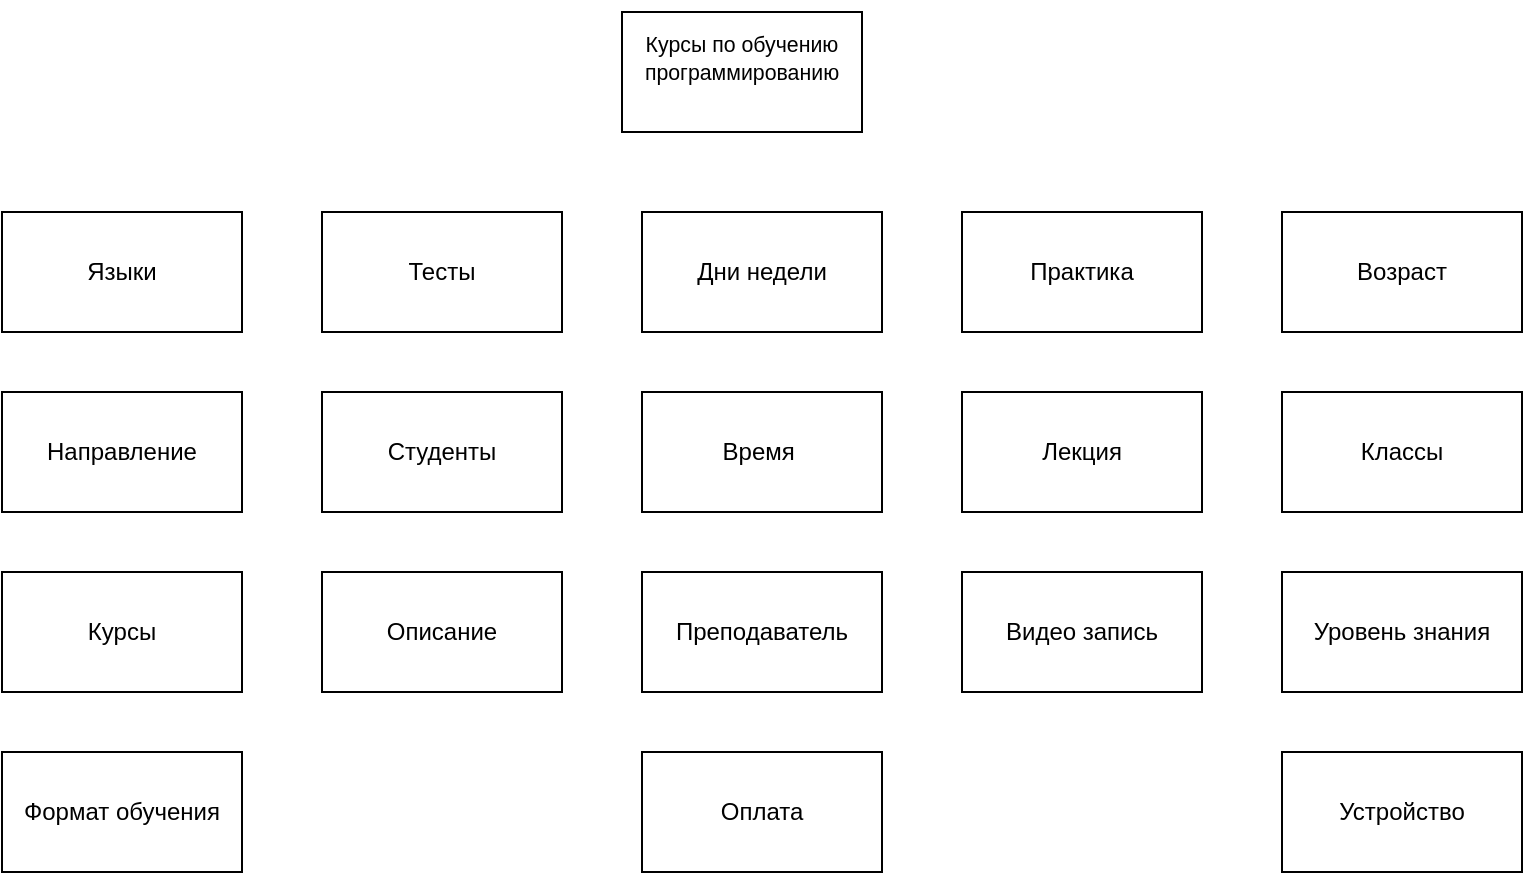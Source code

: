 <mxfile version="22.0.8" type="github">
  <diagram name="Страница — 1" id="vhwWmFYBPfRQbFzPmXqK">
    <mxGraphModel dx="1002" dy="1746" grid="1" gridSize="10" guides="1" tooltips="1" connect="1" arrows="1" fold="1" page="1" pageScale="1" pageWidth="827" pageHeight="1169" math="0" shadow="0">
      <root>
        <mxCell id="0" />
        <mxCell id="1" parent="0" />
        <mxCell id="KTkdDVdYiYah_9VYzPvB-1" value="&#xa;&lt;span data-sheets-userformat=&quot;{&amp;quot;2&amp;quot;:12474,&amp;quot;4&amp;quot;:{&amp;quot;1&amp;quot;:2,&amp;quot;2&amp;quot;:16777215},&amp;quot;6&amp;quot;:{&amp;quot;1&amp;quot;:[{&amp;quot;1&amp;quot;:2,&amp;quot;2&amp;quot;:0,&amp;quot;5&amp;quot;:{&amp;quot;1&amp;quot;:2,&amp;quot;2&amp;quot;:0}},{&amp;quot;1&amp;quot;:0,&amp;quot;2&amp;quot;:0,&amp;quot;3&amp;quot;:3},{&amp;quot;1&amp;quot;:1,&amp;quot;2&amp;quot;:0,&amp;quot;4&amp;quot;:1}]},&amp;quot;7&amp;quot;:{&amp;quot;1&amp;quot;:[{&amp;quot;1&amp;quot;:2,&amp;quot;2&amp;quot;:0,&amp;quot;5&amp;quot;:{&amp;quot;1&amp;quot;:2,&amp;quot;2&amp;quot;:0}},{&amp;quot;1&amp;quot;:0,&amp;quot;2&amp;quot;:0,&amp;quot;3&amp;quot;:3},{&amp;quot;1&amp;quot;:1,&amp;quot;2&amp;quot;:0,&amp;quot;4&amp;quot;:1}]},&amp;quot;8&amp;quot;:{&amp;quot;1&amp;quot;:[{&amp;quot;1&amp;quot;:2,&amp;quot;2&amp;quot;:0,&amp;quot;5&amp;quot;:{&amp;quot;1&amp;quot;:2,&amp;quot;2&amp;quot;:0}},{&amp;quot;1&amp;quot;:0,&amp;quot;2&amp;quot;:0,&amp;quot;3&amp;quot;:3},{&amp;quot;1&amp;quot;:1,&amp;quot;2&amp;quot;:0,&amp;quot;4&amp;quot;:1}]},&amp;quot;10&amp;quot;:2,&amp;quot;15&amp;quot;:&amp;quot;Arial&amp;quot;,&amp;quot;16&amp;quot;:8}&quot; data-sheets-value=&quot;{&amp;quot;1&amp;quot;:2,&amp;quot;2&amp;quot;:&amp;quot;Курсы по обучению программированию&amp;quot;}&quot; style=&quot;font-size:8pt;font-family:Arial;font-style:normal;&quot;&gt;Курсы по обучению программированию&lt;/span&gt;&#xa;&#xa;" style="rounded=0;whiteSpace=wrap;html=1;" vertex="1" parent="1">
          <mxGeometry x="350" y="-1140" width="120" height="60" as="geometry" />
        </mxCell>
        <mxCell id="KTkdDVdYiYah_9VYzPvB-2" value="Языки" style="rounded=0;whiteSpace=wrap;html=1;" vertex="1" parent="1">
          <mxGeometry x="40" y="-1040" width="120" height="60" as="geometry" />
        </mxCell>
        <mxCell id="KTkdDVdYiYah_9VYzPvB-3" value="Направление&lt;br&gt;" style="rounded=0;whiteSpace=wrap;html=1;" vertex="1" parent="1">
          <mxGeometry x="40" y="-950" width="120" height="60" as="geometry" />
        </mxCell>
        <mxCell id="KTkdDVdYiYah_9VYzPvB-4" value="Курсы&lt;br&gt;" style="rounded=0;whiteSpace=wrap;html=1;" vertex="1" parent="1">
          <mxGeometry x="40" y="-860" width="120" height="60" as="geometry" />
        </mxCell>
        <mxCell id="KTkdDVdYiYah_9VYzPvB-5" value="Тесты" style="rounded=0;whiteSpace=wrap;html=1;" vertex="1" parent="1">
          <mxGeometry x="200" y="-1040" width="120" height="60" as="geometry" />
        </mxCell>
        <mxCell id="KTkdDVdYiYah_9VYzPvB-6" value="Студенты" style="rounded=0;whiteSpace=wrap;html=1;" vertex="1" parent="1">
          <mxGeometry x="200" y="-950" width="120" height="60" as="geometry" />
        </mxCell>
        <mxCell id="KTkdDVdYiYah_9VYzPvB-7" value="Описание" style="rounded=0;whiteSpace=wrap;html=1;" vertex="1" parent="1">
          <mxGeometry x="200" y="-860" width="120" height="60" as="geometry" />
        </mxCell>
        <mxCell id="KTkdDVdYiYah_9VYzPvB-8" value="Дни недели" style="rounded=0;whiteSpace=wrap;html=1;" vertex="1" parent="1">
          <mxGeometry x="360" y="-1040" width="120" height="60" as="geometry" />
        </mxCell>
        <mxCell id="KTkdDVdYiYah_9VYzPvB-9" value="Время&amp;nbsp;&lt;br&gt;" style="rounded=0;whiteSpace=wrap;html=1;" vertex="1" parent="1">
          <mxGeometry x="360" y="-950" width="120" height="60" as="geometry" />
        </mxCell>
        <mxCell id="KTkdDVdYiYah_9VYzPvB-10" value="Преподаватель&lt;br&gt;" style="rounded=0;whiteSpace=wrap;html=1;" vertex="1" parent="1">
          <mxGeometry x="360" y="-860" width="120" height="60" as="geometry" />
        </mxCell>
        <mxCell id="KTkdDVdYiYah_9VYzPvB-11" value="&lt;font&gt;Практика&lt;/font&gt;" style="rounded=0;whiteSpace=wrap;html=1;" vertex="1" parent="1">
          <mxGeometry x="520" y="-1040" width="120" height="60" as="geometry" />
        </mxCell>
        <mxCell id="KTkdDVdYiYah_9VYzPvB-12" value="Лекция" style="rounded=0;whiteSpace=wrap;html=1;" vertex="1" parent="1">
          <mxGeometry x="520" y="-950" width="120" height="60" as="geometry" />
        </mxCell>
        <mxCell id="KTkdDVdYiYah_9VYzPvB-13" value="Видео запись" style="rounded=0;whiteSpace=wrap;html=1;" vertex="1" parent="1">
          <mxGeometry x="520" y="-860" width="120" height="60" as="geometry" />
        </mxCell>
        <mxCell id="KTkdDVdYiYah_9VYzPvB-14" value="Возраст&lt;br&gt;" style="rounded=0;whiteSpace=wrap;html=1;" vertex="1" parent="1">
          <mxGeometry x="680" y="-1040" width="120" height="60" as="geometry" />
        </mxCell>
        <mxCell id="KTkdDVdYiYah_9VYzPvB-15" value="Классы&lt;br&gt;" style="rounded=0;whiteSpace=wrap;html=1;" vertex="1" parent="1">
          <mxGeometry x="680" y="-950" width="120" height="60" as="geometry" />
        </mxCell>
        <mxCell id="KTkdDVdYiYah_9VYzPvB-16" value="Уровень знания&lt;br&gt;" style="rounded=0;whiteSpace=wrap;html=1;" vertex="1" parent="1">
          <mxGeometry x="680" y="-860" width="120" height="60" as="geometry" />
        </mxCell>
        <mxCell id="KTkdDVdYiYah_9VYzPvB-17" value="Формат обучения" style="rounded=0;whiteSpace=wrap;html=1;" vertex="1" parent="1">
          <mxGeometry x="40" y="-770" width="120" height="60" as="geometry" />
        </mxCell>
        <mxCell id="KTkdDVdYiYah_9VYzPvB-19" value="Оплата" style="rounded=0;whiteSpace=wrap;html=1;" vertex="1" parent="1">
          <mxGeometry x="360" y="-770" width="120" height="60" as="geometry" />
        </mxCell>
        <mxCell id="KTkdDVdYiYah_9VYzPvB-21" value="Устройство" style="rounded=0;whiteSpace=wrap;html=1;" vertex="1" parent="1">
          <mxGeometry x="680" y="-770" width="120" height="60" as="geometry" />
        </mxCell>
      </root>
    </mxGraphModel>
  </diagram>
</mxfile>

